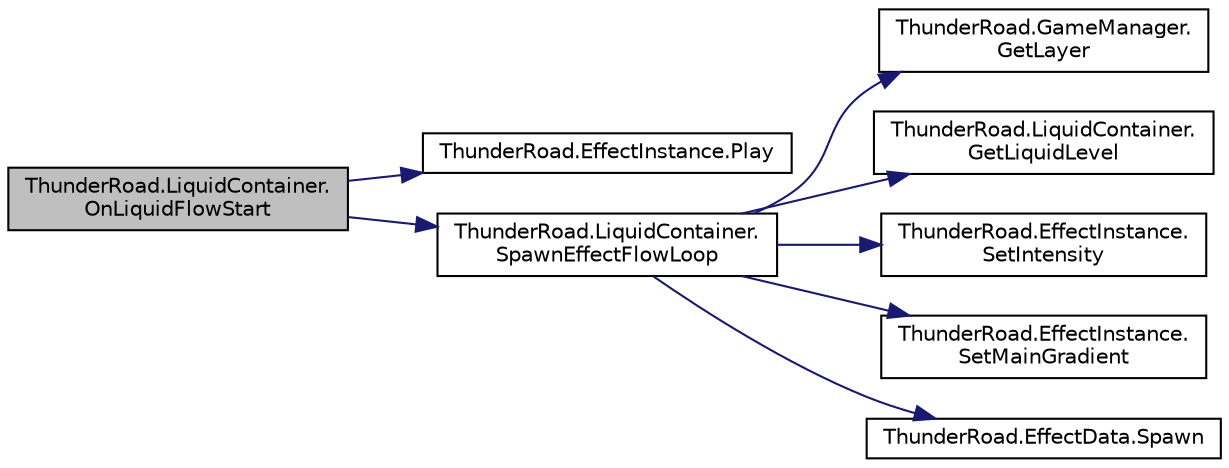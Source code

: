digraph "ThunderRoad.LiquidContainer.OnLiquidFlowStart"
{
 // LATEX_PDF_SIZE
  edge [fontname="Helvetica",fontsize="10",labelfontname="Helvetica",labelfontsize="10"];
  node [fontname="Helvetica",fontsize="10",shape=record];
  rankdir="LR";
  Node1 [label="ThunderRoad.LiquidContainer.\lOnLiquidFlowStart",height=0.2,width=0.4,color="black", fillcolor="grey75", style="filled", fontcolor="black",tooltip="Called when [liquid flow start]."];
  Node1 -> Node2 [color="midnightblue",fontsize="10",style="solid",fontname="Helvetica"];
  Node2 [label="ThunderRoad.EffectInstance.Play",height=0.2,width=0.4,color="black", fillcolor="white", style="filled",URL="$class_thunder_road_1_1_effect_instance.html#a2e1b93aec710be57d9a9014149f0c5d5",tooltip="Plays the specified step custom hash identifier."];
  Node1 -> Node3 [color="midnightblue",fontsize="10",style="solid",fontname="Helvetica"];
  Node3 [label="ThunderRoad.LiquidContainer.\lSpawnEffectFlowLoop",height=0.2,width=0.4,color="black", fillcolor="white", style="filled",URL="$class_thunder_road_1_1_liquid_container.html#a181411fc00f2641d7a1de3e4286ef7c7",tooltip="Spawns the effect flow loop."];
  Node3 -> Node4 [color="midnightblue",fontsize="10",style="solid",fontname="Helvetica"];
  Node4 [label="ThunderRoad.GameManager.\lGetLayer",height=0.2,width=0.4,color="black", fillcolor="white", style="filled",URL="$class_thunder_road_1_1_game_manager.html#a4b7e3521ff92f30374062207b6e30352",tooltip="Gets the layer."];
  Node3 -> Node5 [color="midnightblue",fontsize="10",style="solid",fontname="Helvetica"];
  Node5 [label="ThunderRoad.LiquidContainer.\lGetLiquidLevel",height=0.2,width=0.4,color="black", fillcolor="white", style="filled",URL="$class_thunder_road_1_1_liquid_container.html#a07e69e3d4f07ff24fc6ff6a8ae69bd13",tooltip="Gets the liquid level."];
  Node3 -> Node6 [color="midnightblue",fontsize="10",style="solid",fontname="Helvetica"];
  Node6 [label="ThunderRoad.EffectInstance.\lSetIntensity",height=0.2,width=0.4,color="black", fillcolor="white", style="filled",URL="$class_thunder_road_1_1_effect_instance.html#ab4b317e4c00e6212a31d9af69fca4d16",tooltip="Sets the intensity."];
  Node3 -> Node7 [color="midnightblue",fontsize="10",style="solid",fontname="Helvetica"];
  Node7 [label="ThunderRoad.EffectInstance.\lSetMainGradient",height=0.2,width=0.4,color="black", fillcolor="white", style="filled",URL="$class_thunder_road_1_1_effect_instance.html#a9423592b55ddf2d7db63b6b084562920",tooltip="Sets the main gradient."];
  Node3 -> Node8 [color="midnightblue",fontsize="10",style="solid",fontname="Helvetica"];
  Node8 [label="ThunderRoad.EffectData.Spawn",height=0.2,width=0.4,color="black", fillcolor="white", style="filled",URL="$class_thunder_road_1_1_effect_data.html#a63841dec71870c38eba2dd432ff8878e",tooltip="Spawns the specified parent."];
}
